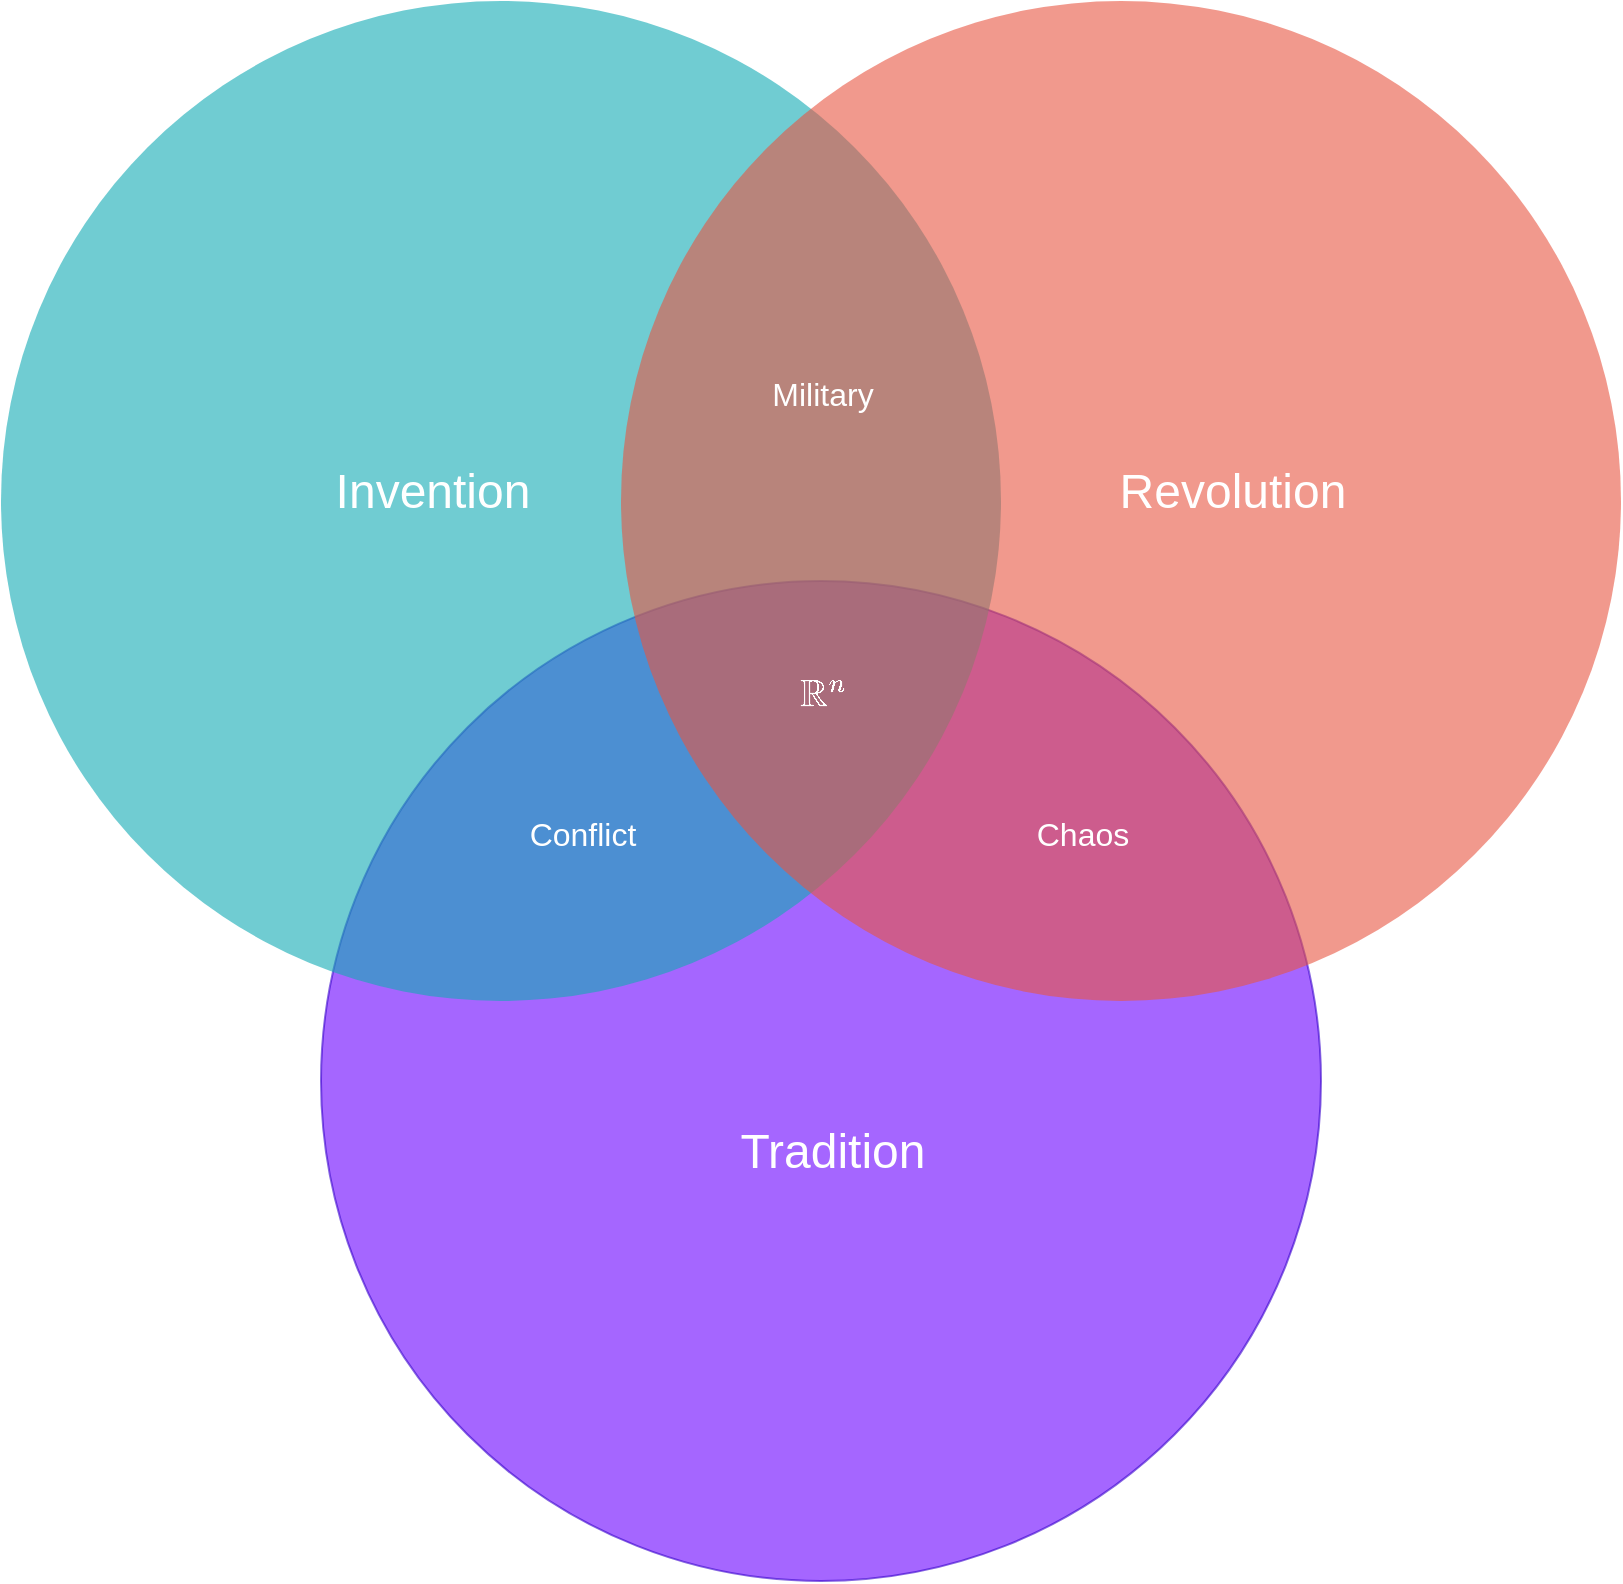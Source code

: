 <mxfile version="16.1.0" type="github">
  <diagram id="3228e29e-7158-1315-38df-8450db1d8a1d" name="Page-1">
    <mxGraphModel dx="782" dy="436" grid="1" gridSize="10" guides="1" tooltips="1" connect="1" arrows="1" fold="1" page="1" pageScale="1" pageWidth="1169" pageHeight="827" background="none" math="1" shadow="0">
      <root>
        <mxCell id="0" />
        <mxCell id="1" parent="0" />
        <mxCell id="21531" value="" style="ellipse;fillColor=#6a00ff;opacity=60;strokeColor=#3700CC;html=1;fontColor=#ffffff;" parent="1" vertex="1">
          <mxGeometry x="339.5" y="308.5" width="500" height="500" as="geometry" />
        </mxCell>
        <mxCell id="21532" value="" style="ellipse;fillColor=#12AAB5;opacity=60;strokeColor=none;html=1;fontColor=#FFFFFF;" parent="1" vertex="1">
          <mxGeometry x="179.5" y="18.5" width="500" height="500" as="geometry" />
        </mxCell>
        <mxCell id="21533" value="" style="ellipse;fillColor=#e85642;opacity=60;strokeColor=none;html=1;fontColor=#FFFFFF;" parent="1" vertex="1">
          <mxGeometry x="489.5" y="18.5" width="500" height="500" as="geometry" />
        </mxCell>
        <mxCell id="21534" value="Invention" style="text;fontSize=24;align=center;verticalAlign=middle;html=1;fontColor=#FFFFFF;" parent="1" vertex="1">
          <mxGeometry x="299.5" y="228.5" width="190" height="70" as="geometry" />
        </mxCell>
        <mxCell id="21535" value="Revolution" style="text;fontSize=24;align=center;verticalAlign=middle;html=1;fontColor=#FFFFFF;" parent="1" vertex="1">
          <mxGeometry x="699.5" y="228.5" width="190" height="70" as="geometry" />
        </mxCell>
        <mxCell id="21536" value="Tradition" style="text;fontSize=24;align=center;verticalAlign=middle;html=1;fontColor=#FFFFFF;" parent="1" vertex="1">
          <mxGeometry x="499.5" y="558.5" width="190" height="70" as="geometry" />
        </mxCell>
        <mxCell id="21537" value="Military" style="text;align=center;html=1;fontColor=#FFFFFF;fontSize=16;" parent="1" vertex="1">
          <mxGeometry x="569.5" y="198.5" width="40" height="40" as="geometry" />
        </mxCell>
        <mxCell id="21538" value="Conflict" style="text;align=center;html=1;fontColor=#FFFFFF;fontSize=16;" parent="1" vertex="1">
          <mxGeometry x="449.5" y="418.5" width="40" height="40" as="geometry" />
        </mxCell>
        <mxCell id="21539" value="Chaos" style="text;align=center;html=1;fontColor=#FFFFFF;fontSize=16;" parent="1" vertex="1">
          <mxGeometry x="699.5" y="418.5" width="40" height="40" as="geometry" />
        </mxCell>
        <mxCell id="21540" value="\(\mathbb{R}^n\)" style="text;align=center;html=1;fontColor=#FFFFFF;fontSize=16;" parent="1" vertex="1">
          <mxGeometry x="569.5" y="348.5" width="40" height="40" as="geometry" />
        </mxCell>
      </root>
    </mxGraphModel>
  </diagram>
</mxfile>
